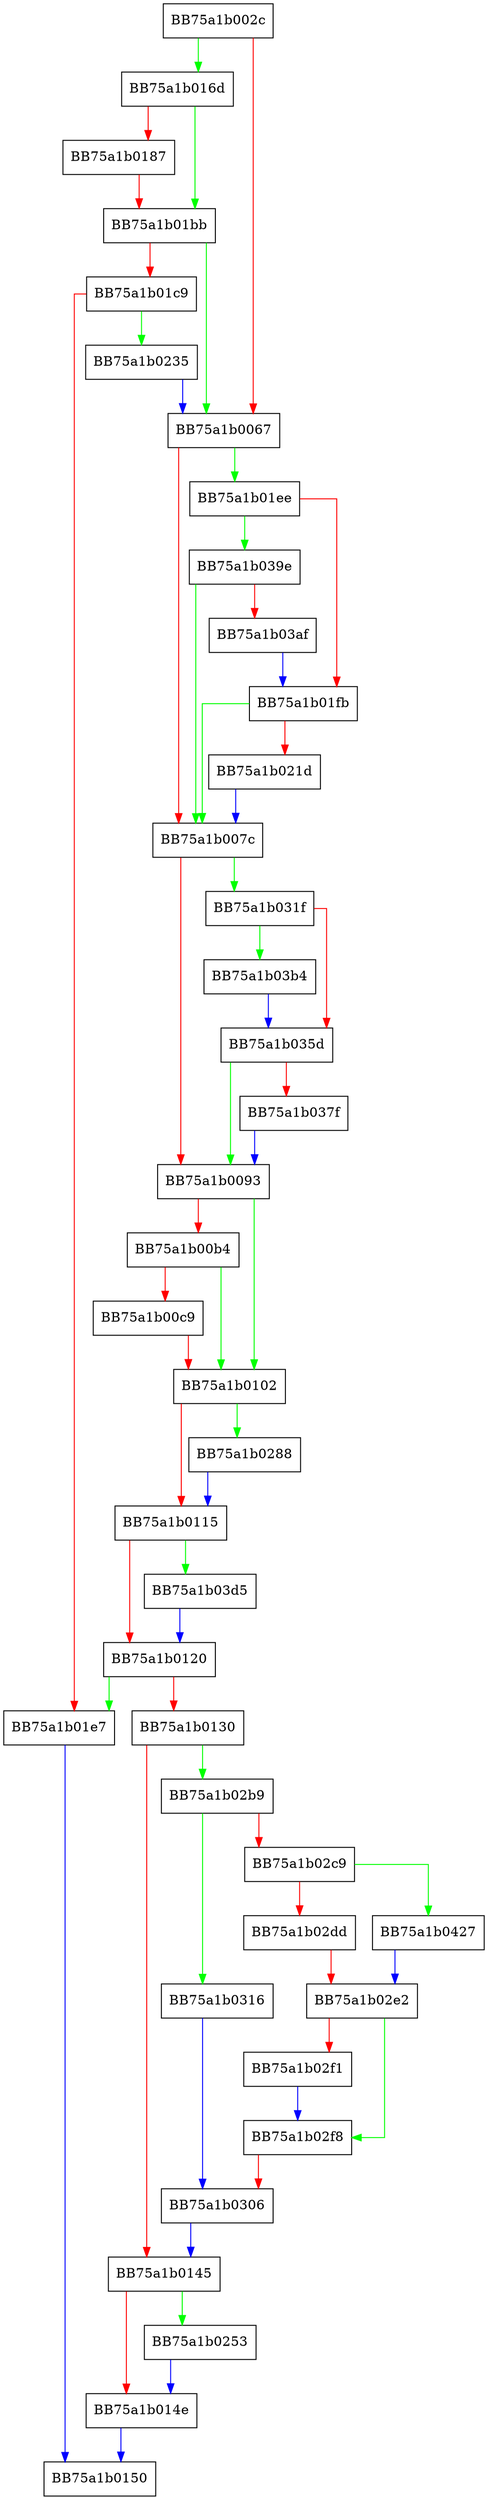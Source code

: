 digraph handle_DT_msg {
  node [shape="box"];
  graph [splines=ortho];
  BB75a1b002c -> BB75a1b016d [color="green"];
  BB75a1b002c -> BB75a1b0067 [color="red"];
  BB75a1b0067 -> BB75a1b01ee [color="green"];
  BB75a1b0067 -> BB75a1b007c [color="red"];
  BB75a1b007c -> BB75a1b031f [color="green"];
  BB75a1b007c -> BB75a1b0093 [color="red"];
  BB75a1b0093 -> BB75a1b0102 [color="green"];
  BB75a1b0093 -> BB75a1b00b4 [color="red"];
  BB75a1b00b4 -> BB75a1b0102 [color="green"];
  BB75a1b00b4 -> BB75a1b00c9 [color="red"];
  BB75a1b00c9 -> BB75a1b0102 [color="red"];
  BB75a1b0102 -> BB75a1b0288 [color="green"];
  BB75a1b0102 -> BB75a1b0115 [color="red"];
  BB75a1b0115 -> BB75a1b03d5 [color="green"];
  BB75a1b0115 -> BB75a1b0120 [color="red"];
  BB75a1b0120 -> BB75a1b01e7 [color="green"];
  BB75a1b0120 -> BB75a1b0130 [color="red"];
  BB75a1b0130 -> BB75a1b02b9 [color="green"];
  BB75a1b0130 -> BB75a1b0145 [color="red"];
  BB75a1b0145 -> BB75a1b0253 [color="green"];
  BB75a1b0145 -> BB75a1b014e [color="red"];
  BB75a1b014e -> BB75a1b0150 [color="blue"];
  BB75a1b016d -> BB75a1b01bb [color="green"];
  BB75a1b016d -> BB75a1b0187 [color="red"];
  BB75a1b0187 -> BB75a1b01bb [color="red"];
  BB75a1b01bb -> BB75a1b0067 [color="green"];
  BB75a1b01bb -> BB75a1b01c9 [color="red"];
  BB75a1b01c9 -> BB75a1b0235 [color="green"];
  BB75a1b01c9 -> BB75a1b01e7 [color="red"];
  BB75a1b01e7 -> BB75a1b0150 [color="blue"];
  BB75a1b01ee -> BB75a1b039e [color="green"];
  BB75a1b01ee -> BB75a1b01fb [color="red"];
  BB75a1b01fb -> BB75a1b007c [color="green"];
  BB75a1b01fb -> BB75a1b021d [color="red"];
  BB75a1b021d -> BB75a1b007c [color="blue"];
  BB75a1b0235 -> BB75a1b0067 [color="blue"];
  BB75a1b0253 -> BB75a1b014e [color="blue"];
  BB75a1b0288 -> BB75a1b0115 [color="blue"];
  BB75a1b02b9 -> BB75a1b0316 [color="green"];
  BB75a1b02b9 -> BB75a1b02c9 [color="red"];
  BB75a1b02c9 -> BB75a1b0427 [color="green"];
  BB75a1b02c9 -> BB75a1b02dd [color="red"];
  BB75a1b02dd -> BB75a1b02e2 [color="red"];
  BB75a1b02e2 -> BB75a1b02f8 [color="green"];
  BB75a1b02e2 -> BB75a1b02f1 [color="red"];
  BB75a1b02f1 -> BB75a1b02f8 [color="blue"];
  BB75a1b02f8 -> BB75a1b0306 [color="red"];
  BB75a1b0306 -> BB75a1b0145 [color="blue"];
  BB75a1b0316 -> BB75a1b0306 [color="blue"];
  BB75a1b031f -> BB75a1b03b4 [color="green"];
  BB75a1b031f -> BB75a1b035d [color="red"];
  BB75a1b035d -> BB75a1b0093 [color="green"];
  BB75a1b035d -> BB75a1b037f [color="red"];
  BB75a1b037f -> BB75a1b0093 [color="blue"];
  BB75a1b039e -> BB75a1b007c [color="green"];
  BB75a1b039e -> BB75a1b03af [color="red"];
  BB75a1b03af -> BB75a1b01fb [color="blue"];
  BB75a1b03b4 -> BB75a1b035d [color="blue"];
  BB75a1b03d5 -> BB75a1b0120 [color="blue"];
  BB75a1b0427 -> BB75a1b02e2 [color="blue"];
}